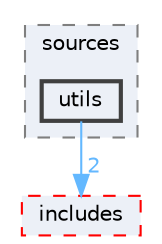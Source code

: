digraph "app/sources/utils"
{
 // LATEX_PDF_SIZE
  bgcolor="transparent";
  edge [fontname=Helvetica,fontsize=10,labelfontname=Helvetica,labelfontsize=10];
  node [fontname=Helvetica,fontsize=10,shape=box,height=0.2,width=0.4];
  compound=true
  subgraph clusterdir_3f48404d21ee623985261530746c4ec3 {
    graph [ bgcolor="#ecf0f7", pencolor="grey50", label="sources", fontname=Helvetica,fontsize=10 style="filled,dashed", URL="dir_3f48404d21ee623985261530746c4ec3.html",tooltip=""]
  dir_7501438b55a9f24ac58a63f6d1f3e906 [label="utils", fillcolor="#ecf0f7", color="grey25", style="filled,bold", URL="dir_7501438b55a9f24ac58a63f6d1f3e906.html",tooltip=""];
  }
  dir_1c5c03227cca0102ee47bee331c2b55d [label="includes", fillcolor="#ecf0f7", color="red", style="filled,dashed", URL="dir_1c5c03227cca0102ee47bee331c2b55d.html",tooltip=""];
  dir_7501438b55a9f24ac58a63f6d1f3e906->dir_1c5c03227cca0102ee47bee331c2b55d [headlabel="2", labeldistance=1.5 headhref="dir_000034_000015.html" href="dir_000034_000015.html" color="steelblue1" fontcolor="steelblue1"];
}

